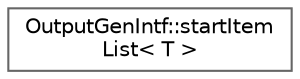 digraph "Graphical Class Hierarchy"
{
 // INTERACTIVE_SVG=YES
 // LATEX_PDF_SIZE
  bgcolor="transparent";
  edge [fontname=Helvetica,fontsize=10,labelfontname=Helvetica,labelfontsize=10];
  node [fontname=Helvetica,fontsize=10,shape=box,height=0.2,width=0.4];
  rankdir="LR";
  Node0 [label="OutputGenIntf::startItem\lList\< T \>",height=0.2,width=0.4,color="grey40", fillcolor="white", style="filled",URL="$d6/d90/struct_output_gen_intf_1_1start_item_list.html",tooltip=" "];
}
